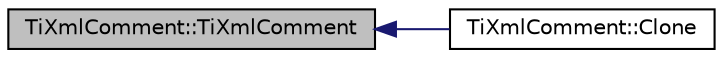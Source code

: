 digraph "TiXmlComment::TiXmlComment"
{
  edge [fontname="Helvetica",fontsize="10",labelfontname="Helvetica",labelfontsize="10"];
  node [fontname="Helvetica",fontsize="10",shape=record];
  rankdir="LR";
  Node1 [label="TiXmlComment::TiXmlComment",height=0.2,width=0.4,color="black", fillcolor="grey75", style="filled" fontcolor="black"];
  Node1 -> Node2 [dir="back",color="midnightblue",fontsize="10",style="solid",fontname="Helvetica"];
  Node2 [label="TiXmlComment::Clone",height=0.2,width=0.4,color="black", fillcolor="white", style="filled",URL="$class_ti_xml_comment.html#a4f6590c9c9a2b63a48972655b78eb853",tooltip="Returns a copy of this Comment. "];
}
